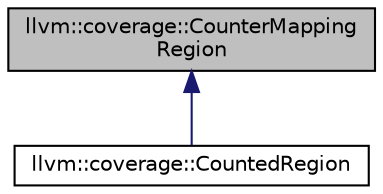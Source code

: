 digraph "llvm::coverage::CounterMappingRegion"
{
 // LATEX_PDF_SIZE
  bgcolor="transparent";
  edge [fontname="Helvetica",fontsize="10",labelfontname="Helvetica",labelfontsize="10"];
  node [fontname="Helvetica",fontsize="10",shape="box"];
  Node1 [label="llvm::coverage::CounterMapping\lRegion",height=0.2,width=0.4,color="black", fillcolor="grey75", style="filled", fontcolor="black",tooltip="A Counter mapping region associates a source range with a specific counter."];
  Node1 -> Node2 [dir="back",color="midnightblue",fontsize="10",style="solid",fontname="Helvetica"];
  Node2 [label="llvm::coverage::CountedRegion",height=0.2,width=0.4,color="black",URL="$structllvm_1_1coverage_1_1CountedRegion.html",tooltip="Associates a source range with an execution count."];
}
